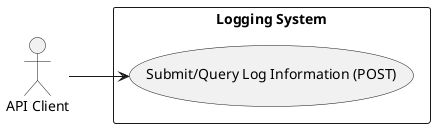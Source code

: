 @startuml
left to right direction
actor "API Client" as client
rectangle "Logging System" {
  usecase "Submit/Query Log Information (POST)" as UC_PostLog
}
client --> UC_PostLog
@enduml
